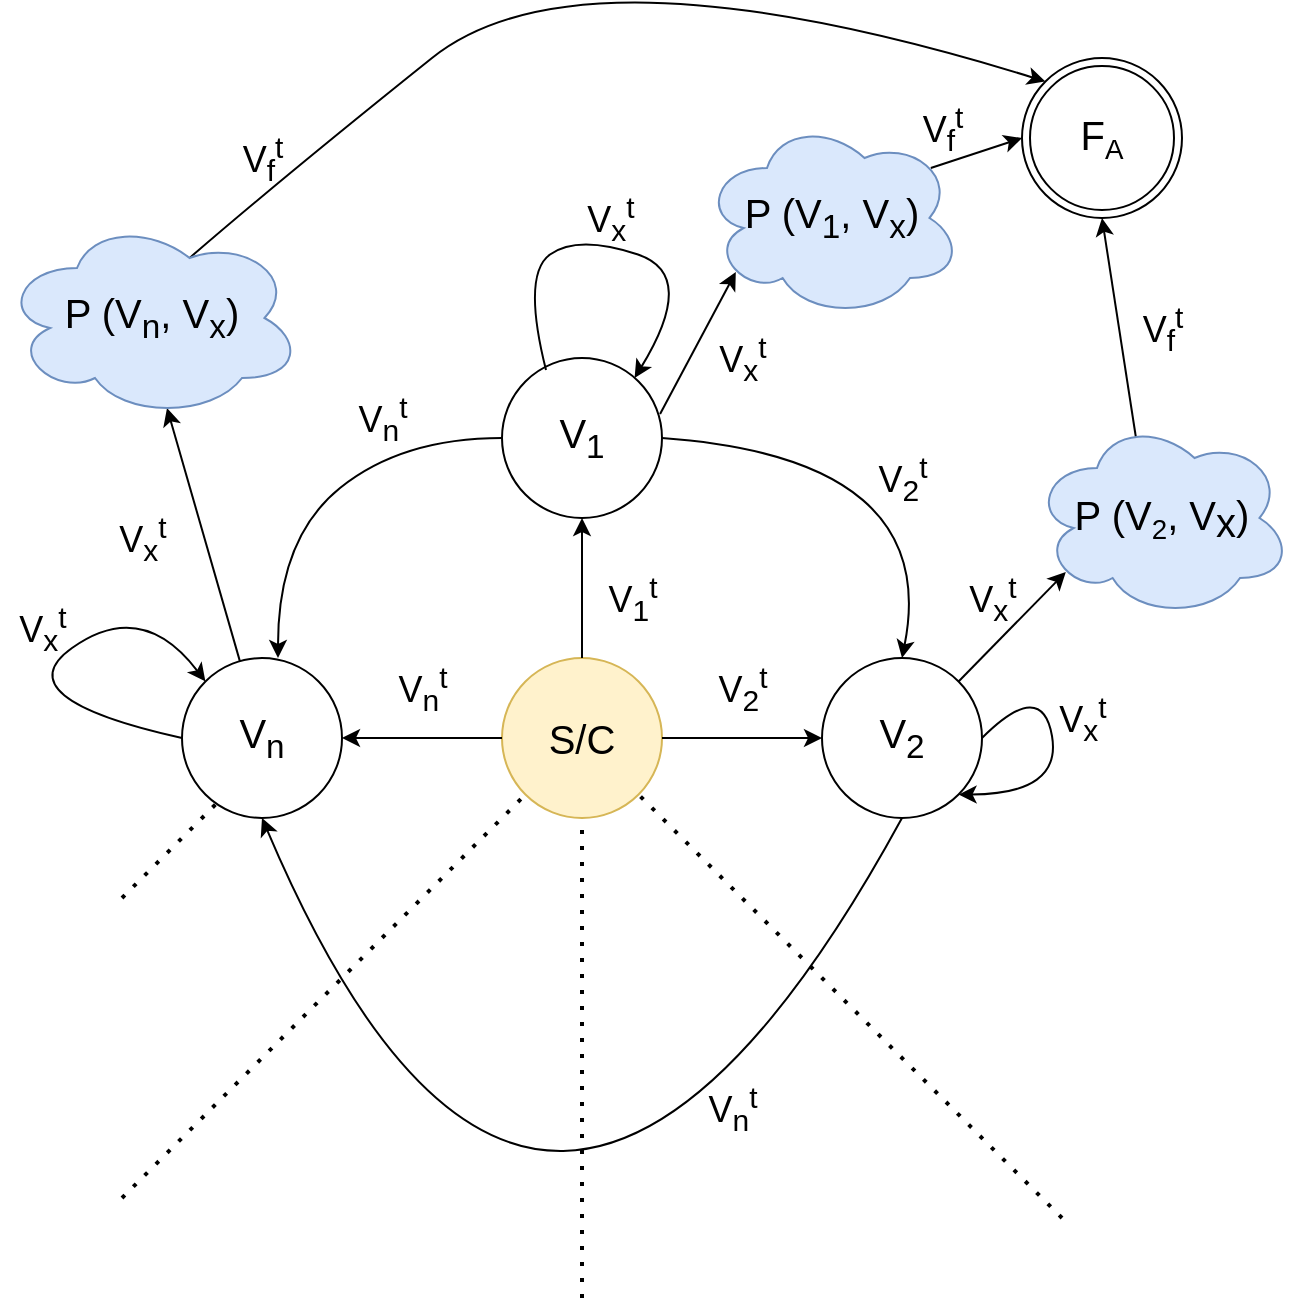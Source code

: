 <mxfile version="14.9.6" type="device"><diagram id="OHeRNBmQWGRJmdJ7nUxY" name="Página-1"><mxGraphModel dx="1422" dy="822" grid="1" gridSize="10" guides="1" tooltips="1" connect="1" arrows="1" fold="1" page="1" pageScale="1" pageWidth="827" pageHeight="1169" math="0" shadow="0"><root><mxCell id="0"/><mxCell id="1" parent="0"/><mxCell id="-HGz8KQiCss9kBOnYwSW-2" value="&lt;span style=&quot;font-size: 20px&quot;&gt;F&lt;/span&gt;&lt;span style=&quot;font-size: 16.667px&quot;&gt;&lt;sub&gt;A&lt;/sub&gt;&lt;/span&gt;" style="ellipse;shape=doubleEllipse;whiteSpace=wrap;html=1;aspect=fixed;" parent="1" vertex="1"><mxGeometry x="620" y="50" width="80" height="80" as="geometry"/></mxCell><mxCell id="-HGz8KQiCss9kBOnYwSW-3" value="&lt;font style=&quot;font-size: 20px&quot;&gt;S/C&lt;/font&gt;" style="ellipse;whiteSpace=wrap;html=1;aspect=fixed;fillColor=#fff2cc;strokeColor=#d6b656;" parent="1" vertex="1"><mxGeometry x="360" y="350" width="80" height="80" as="geometry"/></mxCell><mxCell id="-HGz8KQiCss9kBOnYwSW-4" value="&lt;span style=&quot;font-size: 20px&quot;&gt;V&lt;sub&gt;1&lt;/sub&gt;&lt;/span&gt;" style="ellipse;whiteSpace=wrap;html=1;aspect=fixed;" parent="1" vertex="1"><mxGeometry x="360" y="200" width="80" height="80" as="geometry"/></mxCell><mxCell id="-HGz8KQiCss9kBOnYwSW-11" value="" style="endArrow=classic;html=1;" parent="1" source="-HGz8KQiCss9kBOnYwSW-3" target="-HGz8KQiCss9kBOnYwSW-4" edge="1"><mxGeometry width="50" height="50" relative="1" as="geometry"><mxPoint x="290" y="250" as="sourcePoint"/><mxPoint x="340" y="200" as="targetPoint"/></mxGeometry></mxCell><mxCell id="acpDJ1h9AKw2EqX-tdFY-4" value="" style="curved=1;endArrow=classic;html=1;exitX=0.275;exitY=0.075;exitDx=0;exitDy=0;entryX=1;entryY=0;entryDx=0;entryDy=0;exitPerimeter=0;" parent="1" source="-HGz8KQiCss9kBOnYwSW-4" edge="1"><mxGeometry width="50" height="50" relative="1" as="geometry"><mxPoint x="383.04" y="200.28" as="sourcePoint"/><mxPoint x="426.284" y="209.996" as="targetPoint"/><Array as="points"><mxPoint x="370" y="158.28"/><mxPoint x="398" y="138.28"/><mxPoint x="458" y="158.28"/></Array></mxGeometry></mxCell><mxCell id="acpDJ1h9AKw2EqX-tdFY-6" value="&lt;font style=&quot;font-size: 18px&quot;&gt;V&lt;sub&gt;x&lt;/sub&gt;&lt;sup&gt;t&lt;/sup&gt;&lt;/font&gt;" style="text;html=1;align=center;verticalAlign=middle;resizable=0;points=[];autosize=1;strokeColor=none;" parent="1" vertex="1"><mxGeometry x="394" y="115" width="40" height="30" as="geometry"/></mxCell><mxCell id="acpDJ1h9AKw2EqX-tdFY-13" value="&lt;span style=&quot;font-size: 20px&quot;&gt;V&lt;sub&gt;2&lt;/sub&gt;&lt;/span&gt;" style="ellipse;whiteSpace=wrap;html=1;aspect=fixed;" parent="1" vertex="1"><mxGeometry x="520" y="350" width="80" height="80" as="geometry"/></mxCell><mxCell id="acpDJ1h9AKw2EqX-tdFY-14" value="&lt;span style=&quot;font-size: 20px&quot;&gt;V&lt;sub&gt;n&lt;/sub&gt;&lt;/span&gt;" style="ellipse;whiteSpace=wrap;html=1;aspect=fixed;" parent="1" vertex="1"><mxGeometry x="200" y="350" width="80" height="80" as="geometry"/></mxCell><mxCell id="acpDJ1h9AKw2EqX-tdFY-16" value="" style="endArrow=classic;html=1;exitX=0;exitY=0.5;exitDx=0;exitDy=0;entryX=1;entryY=0.5;entryDx=0;entryDy=0;" parent="1" source="-HGz8KQiCss9kBOnYwSW-3" target="acpDJ1h9AKw2EqX-tdFY-14" edge="1"><mxGeometry width="50" height="50" relative="1" as="geometry"><mxPoint x="200" y="450" as="sourcePoint"/><mxPoint x="250" y="400" as="targetPoint"/></mxGeometry></mxCell><mxCell id="acpDJ1h9AKw2EqX-tdFY-18" value="" style="endArrow=classic;html=1;exitX=1;exitY=0.5;exitDx=0;exitDy=0;entryX=0;entryY=0.5;entryDx=0;entryDy=0;" parent="1" source="-HGz8KQiCss9kBOnYwSW-3" target="acpDJ1h9AKw2EqX-tdFY-13" edge="1"><mxGeometry width="50" height="50" relative="1" as="geometry"><mxPoint x="440" y="500" as="sourcePoint"/><mxPoint x="490" y="450" as="targetPoint"/></mxGeometry></mxCell><mxCell id="acpDJ1h9AKw2EqX-tdFY-24" value="" style="endArrow=none;dashed=1;html=1;dashPattern=1 3;strokeWidth=2;entryX=0;entryY=1;entryDx=0;entryDy=0;" parent="1" target="-HGz8KQiCss9kBOnYwSW-3" edge="1"><mxGeometry width="50" height="50" relative="1" as="geometry"><mxPoint x="170" y="620" as="sourcePoint"/><mxPoint x="420" y="440" as="targetPoint"/></mxGeometry></mxCell><mxCell id="acpDJ1h9AKw2EqX-tdFY-25" value="" style="endArrow=none;dashed=1;html=1;dashPattern=1 3;strokeWidth=2;entryX=0.5;entryY=1;entryDx=0;entryDy=0;" parent="1" target="-HGz8KQiCss9kBOnYwSW-3" edge="1"><mxGeometry width="50" height="50" relative="1" as="geometry"><mxPoint x="400" y="670" as="sourcePoint"/><mxPoint x="460" y="480" as="targetPoint"/></mxGeometry></mxCell><mxCell id="acpDJ1h9AKw2EqX-tdFY-26" value="" style="endArrow=none;dashed=1;html=1;dashPattern=1 3;strokeWidth=2;entryX=1;entryY=1;entryDx=0;entryDy=0;" parent="1" target="-HGz8KQiCss9kBOnYwSW-3" edge="1"><mxGeometry width="50" height="50" relative="1" as="geometry"><mxPoint x="640" y="630" as="sourcePoint"/><mxPoint x="570" y="470" as="targetPoint"/></mxGeometry></mxCell><mxCell id="acpDJ1h9AKw2EqX-tdFY-27" value="" style="curved=1;endArrow=classic;html=1;exitX=1;exitY=0.5;exitDx=0;exitDy=0;entryX=0.5;entryY=0;entryDx=0;entryDy=0;" parent="1" source="-HGz8KQiCss9kBOnYwSW-4" target="acpDJ1h9AKw2EqX-tdFY-13" edge="1"><mxGeometry width="50" height="50" relative="1" as="geometry"><mxPoint x="590" y="280" as="sourcePoint"/><mxPoint x="640" y="230" as="targetPoint"/><Array as="points"><mxPoint x="580" y="250"/></Array></mxGeometry></mxCell><mxCell id="acpDJ1h9AKw2EqX-tdFY-28" value="&lt;font style=&quot;font-size: 18px&quot;&gt;V&lt;sub&gt;2&lt;/sub&gt;&lt;sup&gt;t&lt;/sup&gt;&lt;/font&gt;" style="text;html=1;align=center;verticalAlign=middle;resizable=0;points=[];autosize=1;strokeColor=none;" parent="1" vertex="1"><mxGeometry x="540" y="245" width="40" height="30" as="geometry"/></mxCell><mxCell id="acpDJ1h9AKw2EqX-tdFY-29" value="&lt;font style=&quot;font-size: 18px&quot;&gt;V&lt;sub&gt;2&lt;/sub&gt;&lt;sup&gt;t&lt;/sup&gt;&lt;/font&gt;" style="text;html=1;align=center;verticalAlign=middle;resizable=0;points=[];autosize=1;strokeColor=none;" parent="1" vertex="1"><mxGeometry x="460" y="350" width="40" height="30" as="geometry"/></mxCell><mxCell id="acpDJ1h9AKw2EqX-tdFY-30" value="&lt;font style=&quot;font-size: 18px&quot;&gt;V&lt;sub&gt;n&lt;/sub&gt;&lt;sup&gt;t&lt;/sup&gt;&lt;/font&gt;" style="text;html=1;align=center;verticalAlign=middle;resizable=0;points=[];autosize=1;strokeColor=none;" parent="1" vertex="1"><mxGeometry x="300" y="350" width="40" height="30" as="geometry"/></mxCell><mxCell id="acpDJ1h9AKw2EqX-tdFY-31" value="&lt;font style=&quot;font-size: 18px&quot;&gt;V&lt;sub&gt;1&lt;/sub&gt;&lt;sup&gt;t&lt;/sup&gt;&lt;/font&gt;" style="text;html=1;align=center;verticalAlign=middle;resizable=0;points=[];autosize=1;strokeColor=none;" parent="1" vertex="1"><mxGeometry x="405" y="305" width="40" height="30" as="geometry"/></mxCell><mxCell id="acpDJ1h9AKw2EqX-tdFY-33" value="" style="endArrow=classic;html=1;exitX=0.988;exitY=0.35;exitDx=0;exitDy=0;exitPerimeter=0;entryX=0.13;entryY=0.77;entryDx=0;entryDy=0;entryPerimeter=0;" parent="1" source="-HGz8KQiCss9kBOnYwSW-4" target="2WP5R9xreOTF-d6wS_kR-1" edge="1"><mxGeometry width="50" height="50" relative="1" as="geometry"><mxPoint x="490" y="250" as="sourcePoint"/><mxPoint x="501.716" y="168.284" as="targetPoint"/></mxGeometry></mxCell><mxCell id="acpDJ1h9AKw2EqX-tdFY-34" value="&lt;font style=&quot;font-size: 18px&quot;&gt;V&lt;sub&gt;x&lt;/sub&gt;&lt;sup&gt;t&lt;/sup&gt;&lt;/font&gt;" style="text;html=1;align=center;verticalAlign=middle;resizable=0;points=[];autosize=1;strokeColor=none;" parent="1" vertex="1"><mxGeometry x="460" y="185" width="40" height="30" as="geometry"/></mxCell><mxCell id="acpDJ1h9AKw2EqX-tdFY-36" value="" style="endArrow=classic;html=1;exitX=0.88;exitY=0.25;exitDx=0;exitDy=0;entryX=0;entryY=0.5;entryDx=0;entryDy=0;exitPerimeter=0;" parent="1" source="2WP5R9xreOTF-d6wS_kR-1" target="-HGz8KQiCss9kBOnYwSW-2" edge="1"><mxGeometry width="50" height="50" relative="1" as="geometry"><mxPoint x="558.284" y="111.716" as="sourcePoint"/><mxPoint x="690" y="150" as="targetPoint"/></mxGeometry></mxCell><mxCell id="acpDJ1h9AKw2EqX-tdFY-37" value="&lt;font style=&quot;font-size: 18px&quot;&gt;V&lt;sub&gt;f&lt;/sub&gt;&lt;sup&gt;t&lt;/sup&gt;&lt;/font&gt;" style="text;html=1;align=center;verticalAlign=middle;resizable=0;points=[];autosize=1;strokeColor=none;" parent="1" vertex="1"><mxGeometry x="560" y="70" width="40" height="30" as="geometry"/></mxCell><mxCell id="acpDJ1h9AKw2EqX-tdFY-43" value="" style="endArrow=classic;html=1;exitX=1;exitY=0;exitDx=0;exitDy=0;entryX=0.13;entryY=0.77;entryDx=0;entryDy=0;entryPerimeter=0;" parent="1" source="acpDJ1h9AKw2EqX-tdFY-13" target="2WP5R9xreOTF-d6wS_kR-5" edge="1"><mxGeometry width="50" height="50" relative="1" as="geometry"><mxPoint x="660" y="420" as="sourcePoint"/><mxPoint x="651.716" y="313.284" as="targetPoint"/></mxGeometry></mxCell><mxCell id="acpDJ1h9AKw2EqX-tdFY-44" value="&lt;font style=&quot;font-size: 18px&quot;&gt;V&lt;sub&gt;x&lt;/sub&gt;&lt;sup&gt;t&lt;/sup&gt;&lt;/font&gt;" style="text;html=1;align=center;verticalAlign=middle;resizable=0;points=[];autosize=1;strokeColor=none;" parent="1" vertex="1"><mxGeometry x="585" y="305" width="40" height="30" as="geometry"/></mxCell><mxCell id="acpDJ1h9AKw2EqX-tdFY-45" value="" style="endArrow=classic;html=1;exitX=0.4;exitY=0.1;exitDx=0;exitDy=0;entryX=0.5;entryY=1;entryDx=0;entryDy=0;entryPerimeter=0;exitPerimeter=0;" parent="1" source="2WP5R9xreOTF-d6wS_kR-5" target="-HGz8KQiCss9kBOnYwSW-2" edge="1"><mxGeometry width="50" height="50" relative="1" as="geometry"><mxPoint x="680" y="245" as="sourcePoint"/><mxPoint x="700" y="180" as="targetPoint"/></mxGeometry></mxCell><mxCell id="acpDJ1h9AKw2EqX-tdFY-46" value="&lt;font style=&quot;font-size: 18px&quot;&gt;V&lt;sub&gt;f&lt;/sub&gt;&lt;sup&gt;t&lt;/sup&gt;&lt;/font&gt;" style="text;html=1;align=center;verticalAlign=middle;resizable=0;points=[];autosize=1;strokeColor=none;" parent="1" vertex="1"><mxGeometry x="670" y="170" width="40" height="30" as="geometry"/></mxCell><mxCell id="acpDJ1h9AKw2EqX-tdFY-49" value="" style="curved=1;endArrow=classic;html=1;exitX=1;exitY=0.5;exitDx=0;exitDy=0;entryX=1;entryY=1;entryDx=0;entryDy=0;" parent="1" source="acpDJ1h9AKw2EqX-tdFY-13" target="acpDJ1h9AKw2EqX-tdFY-13" edge="1"><mxGeometry width="50" height="50" relative="1" as="geometry"><mxPoint x="650" y="400" as="sourcePoint"/><mxPoint x="690" y="440" as="targetPoint"/><Array as="points"><mxPoint x="630" y="360"/><mxPoint x="640" y="418"/></Array></mxGeometry></mxCell><mxCell id="acpDJ1h9AKw2EqX-tdFY-50" value="&lt;font style=&quot;font-size: 18px&quot;&gt;V&lt;sub&gt;x&lt;/sub&gt;&lt;sup&gt;t&lt;/sup&gt;&lt;/font&gt;" style="text;html=1;align=center;verticalAlign=middle;resizable=0;points=[];autosize=1;strokeColor=none;" parent="1" vertex="1"><mxGeometry x="630" y="365" width="40" height="30" as="geometry"/></mxCell><mxCell id="acpDJ1h9AKw2EqX-tdFY-51" value="" style="curved=1;endArrow=classic;html=1;exitX=0.5;exitY=1;exitDx=0;exitDy=0;entryX=0.5;entryY=1;entryDx=0;entryDy=0;" parent="1" source="acpDJ1h9AKw2EqX-tdFY-13" target="acpDJ1h9AKw2EqX-tdFY-14" edge="1"><mxGeometry width="50" height="50" relative="1" as="geometry"><mxPoint x="570" y="530" as="sourcePoint"/><mxPoint x="540" y="530" as="targetPoint"/><Array as="points"><mxPoint x="380" y="760"/></Array></mxGeometry></mxCell><mxCell id="acpDJ1h9AKw2EqX-tdFY-52" value="&lt;font style=&quot;font-size: 18px&quot;&gt;V&lt;sub&gt;n&lt;/sub&gt;&lt;sup&gt;t&lt;/sup&gt;&lt;/font&gt;" style="text;html=1;align=center;verticalAlign=middle;resizable=0;points=[];autosize=1;strokeColor=none;" parent="1" vertex="1"><mxGeometry x="455" y="560" width="40" height="30" as="geometry"/></mxCell><mxCell id="acpDJ1h9AKw2EqX-tdFY-53" value="" style="curved=1;endArrow=classic;html=1;exitX=0;exitY=0.5;exitDx=0;exitDy=0;entryX=0.6;entryY=0;entryDx=0;entryDy=0;entryPerimeter=0;" parent="1" source="-HGz8KQiCss9kBOnYwSW-4" target="acpDJ1h9AKw2EqX-tdFY-14" edge="1"><mxGeometry width="50" height="50" relative="1" as="geometry"><mxPoint x="260" y="240" as="sourcePoint"/><mxPoint x="310" y="190" as="targetPoint"/><Array as="points"><mxPoint x="310" y="240"/><mxPoint x="248" y="290"/></Array></mxGeometry></mxCell><mxCell id="acpDJ1h9AKw2EqX-tdFY-54" value="&lt;font style=&quot;font-size: 18px&quot;&gt;V&lt;sub&gt;n&lt;/sub&gt;&lt;sup&gt;t&lt;/sup&gt;&lt;/font&gt;" style="text;html=1;align=center;verticalAlign=middle;resizable=0;points=[];autosize=1;strokeColor=none;" parent="1" vertex="1"><mxGeometry x="280" y="215" width="40" height="30" as="geometry"/></mxCell><mxCell id="acpDJ1h9AKw2EqX-tdFY-55" value="" style="curved=1;endArrow=classic;html=1;exitX=0;exitY=0.5;exitDx=0;exitDy=0;entryX=0;entryY=0;entryDx=0;entryDy=0;" parent="1" source="acpDJ1h9AKw2EqX-tdFY-14" target="acpDJ1h9AKw2EqX-tdFY-14" edge="1"><mxGeometry width="50" height="50" relative="1" as="geometry"><mxPoint x="60" y="370" as="sourcePoint"/><mxPoint x="110" y="320" as="targetPoint"/><Array as="points"><mxPoint x="110" y="370"/><mxPoint x="180" y="320"/></Array></mxGeometry></mxCell><mxCell id="acpDJ1h9AKw2EqX-tdFY-56" value="&lt;font style=&quot;font-size: 18px&quot;&gt;V&lt;sub&gt;x&lt;/sub&gt;&lt;sup&gt;t&lt;/sup&gt;&lt;/font&gt;" style="text;html=1;align=center;verticalAlign=middle;resizable=0;points=[];autosize=1;strokeColor=none;" parent="1" vertex="1"><mxGeometry x="110" y="320" width="40" height="30" as="geometry"/></mxCell><mxCell id="acpDJ1h9AKw2EqX-tdFY-58" value="" style="endArrow=classic;html=1;entryX=0.55;entryY=0.95;entryDx=0;entryDy=0;entryPerimeter=0;" parent="1" source="acpDJ1h9AKw2EqX-tdFY-14" target="2WP5R9xreOTF-d6wS_kR-2" edge="1"><mxGeometry width="50" height="50" relative="1" as="geometry"><mxPoint x="210" y="330" as="sourcePoint"/><mxPoint x="180" y="230" as="targetPoint"/></mxGeometry></mxCell><mxCell id="acpDJ1h9AKw2EqX-tdFY-60" value="" style="curved=1;endArrow=classic;html=1;exitX=0.625;exitY=0.2;exitDx=0;exitDy=0;entryX=0;entryY=0;entryDx=0;entryDy=0;exitPerimeter=0;" parent="1" source="2WP5R9xreOTF-d6wS_kR-2" target="-HGz8KQiCss9kBOnYwSW-2" edge="1"><mxGeometry width="50" height="50" relative="1" as="geometry"><mxPoint x="208.284" y="161.716" as="sourcePoint"/><mxPoint x="260" y="70" as="targetPoint"/><Array as="points"><mxPoint x="250" y="110"/><mxPoint x="400" y="-10"/></Array></mxGeometry></mxCell><mxCell id="acpDJ1h9AKw2EqX-tdFY-61" value="&lt;font style=&quot;font-size: 18px&quot;&gt;V&lt;sub&gt;f&lt;/sub&gt;&lt;sup&gt;t&lt;/sup&gt;&lt;/font&gt;" style="text;html=1;align=center;verticalAlign=middle;resizable=0;points=[];autosize=1;strokeColor=none;" parent="1" vertex="1"><mxGeometry x="220" y="85" width="40" height="30" as="geometry"/></mxCell><mxCell id="acpDJ1h9AKw2EqX-tdFY-64" value="&lt;font style=&quot;font-size: 18px&quot;&gt;V&lt;sub&gt;x&lt;/sub&gt;&lt;sup&gt;t&lt;/sup&gt;&lt;/font&gt;" style="text;html=1;align=center;verticalAlign=middle;resizable=0;points=[];autosize=1;strokeColor=none;" parent="1" vertex="1"><mxGeometry x="160" y="275" width="40" height="30" as="geometry"/></mxCell><mxCell id="acpDJ1h9AKw2EqX-tdFY-67" value="" style="endArrow=none;dashed=1;html=1;dashPattern=1 3;strokeWidth=2;" parent="1" edge="1"><mxGeometry width="50" height="50" relative="1" as="geometry"><mxPoint x="170" y="470" as="sourcePoint"/><mxPoint x="220" y="420" as="targetPoint"/></mxGeometry></mxCell><mxCell id="2WP5R9xreOTF-d6wS_kR-1" value="&lt;span style=&quot;font-size: 20px&quot;&gt;P (V&lt;sub&gt;1&lt;/sub&gt;, V&lt;sub&gt;x&lt;/sub&gt;)&lt;/span&gt;" style="ellipse;shape=cloud;whiteSpace=wrap;html=1;fillColor=#dae8fc;strokeColor=#6c8ebf;" vertex="1" parent="1"><mxGeometry x="460" y="80" width="130" height="100" as="geometry"/></mxCell><mxCell id="2WP5R9xreOTF-d6wS_kR-2" value="&lt;span style=&quot;font-size: 20px&quot;&gt;P (V&lt;sub&gt;n&lt;/sub&gt;, V&lt;sub&gt;x&lt;/sub&gt;)&lt;/span&gt;" style="ellipse;shape=cloud;whiteSpace=wrap;html=1;fillColor=#dae8fc;strokeColor=#6c8ebf;" vertex="1" parent="1"><mxGeometry x="110" y="130" width="150" height="100" as="geometry"/></mxCell><mxCell id="2WP5R9xreOTF-d6wS_kR-5" value="&lt;span style=&quot;font-size: 20px&quot;&gt;P (V&lt;/span&gt;&lt;span style=&quot;font-size: 16.667px&quot;&gt;&lt;sub&gt;2&lt;/sub&gt;&lt;/span&gt;&lt;span style=&quot;font-size: 20px&quot;&gt;, V&lt;/span&gt;&lt;sub style=&quot;font-size: 20px&quot;&gt;x&lt;/sub&gt;&lt;span style=&quot;font-size: 20px&quot;&gt;)&lt;/span&gt;" style="ellipse;shape=cloud;whiteSpace=wrap;html=1;fillColor=#dae8fc;strokeColor=#6c8ebf;" vertex="1" parent="1"><mxGeometry x="625" y="230" width="130" height="100" as="geometry"/></mxCell></root></mxGraphModel></diagram></mxfile>